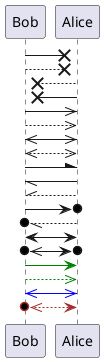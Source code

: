 @startuml
Bob ->x Alice
Bob -->x Alice
Bob x<-- Alice
Bob x<- Alice
Bob ->> Alice
Bob -->> Alice
Bob <<->> Alice
Bob <<-->> Alice
Bob -\ Alice
Bob \\- Alice
Bob //-- Alice
Bob ->o Alice
Bob o\\-- Alice
Bob <-> Alice
Bob o<<->o Alice
Bob -[#green]> Alice
Bob -[#green]->> Alice
Bob <<-[#blue]>> Alice
Bob o<<-----[#brown]--> Alice
@enduml

' x|o <|\|/   -|-- | []- -[] []-- []-- -[]-  >|\|/ x|o